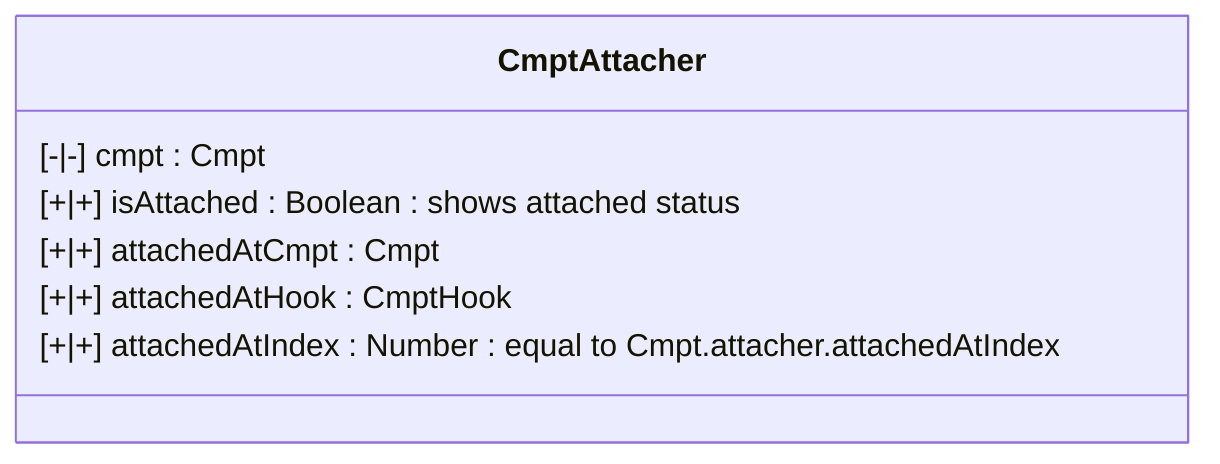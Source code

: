 classDiagram
class CmptAttacher {
   [-|-] cmpt : Cmpt
   [+|+] isAttached : Boolean : shows attached status
   [+|+] attachedAtCmpt : Cmpt
   [+|+] attachedAtHook : CmptHook
   [+|+] attachedAtIndex : Number : equal to Cmpt.attacher.attachedAtIndex

}
